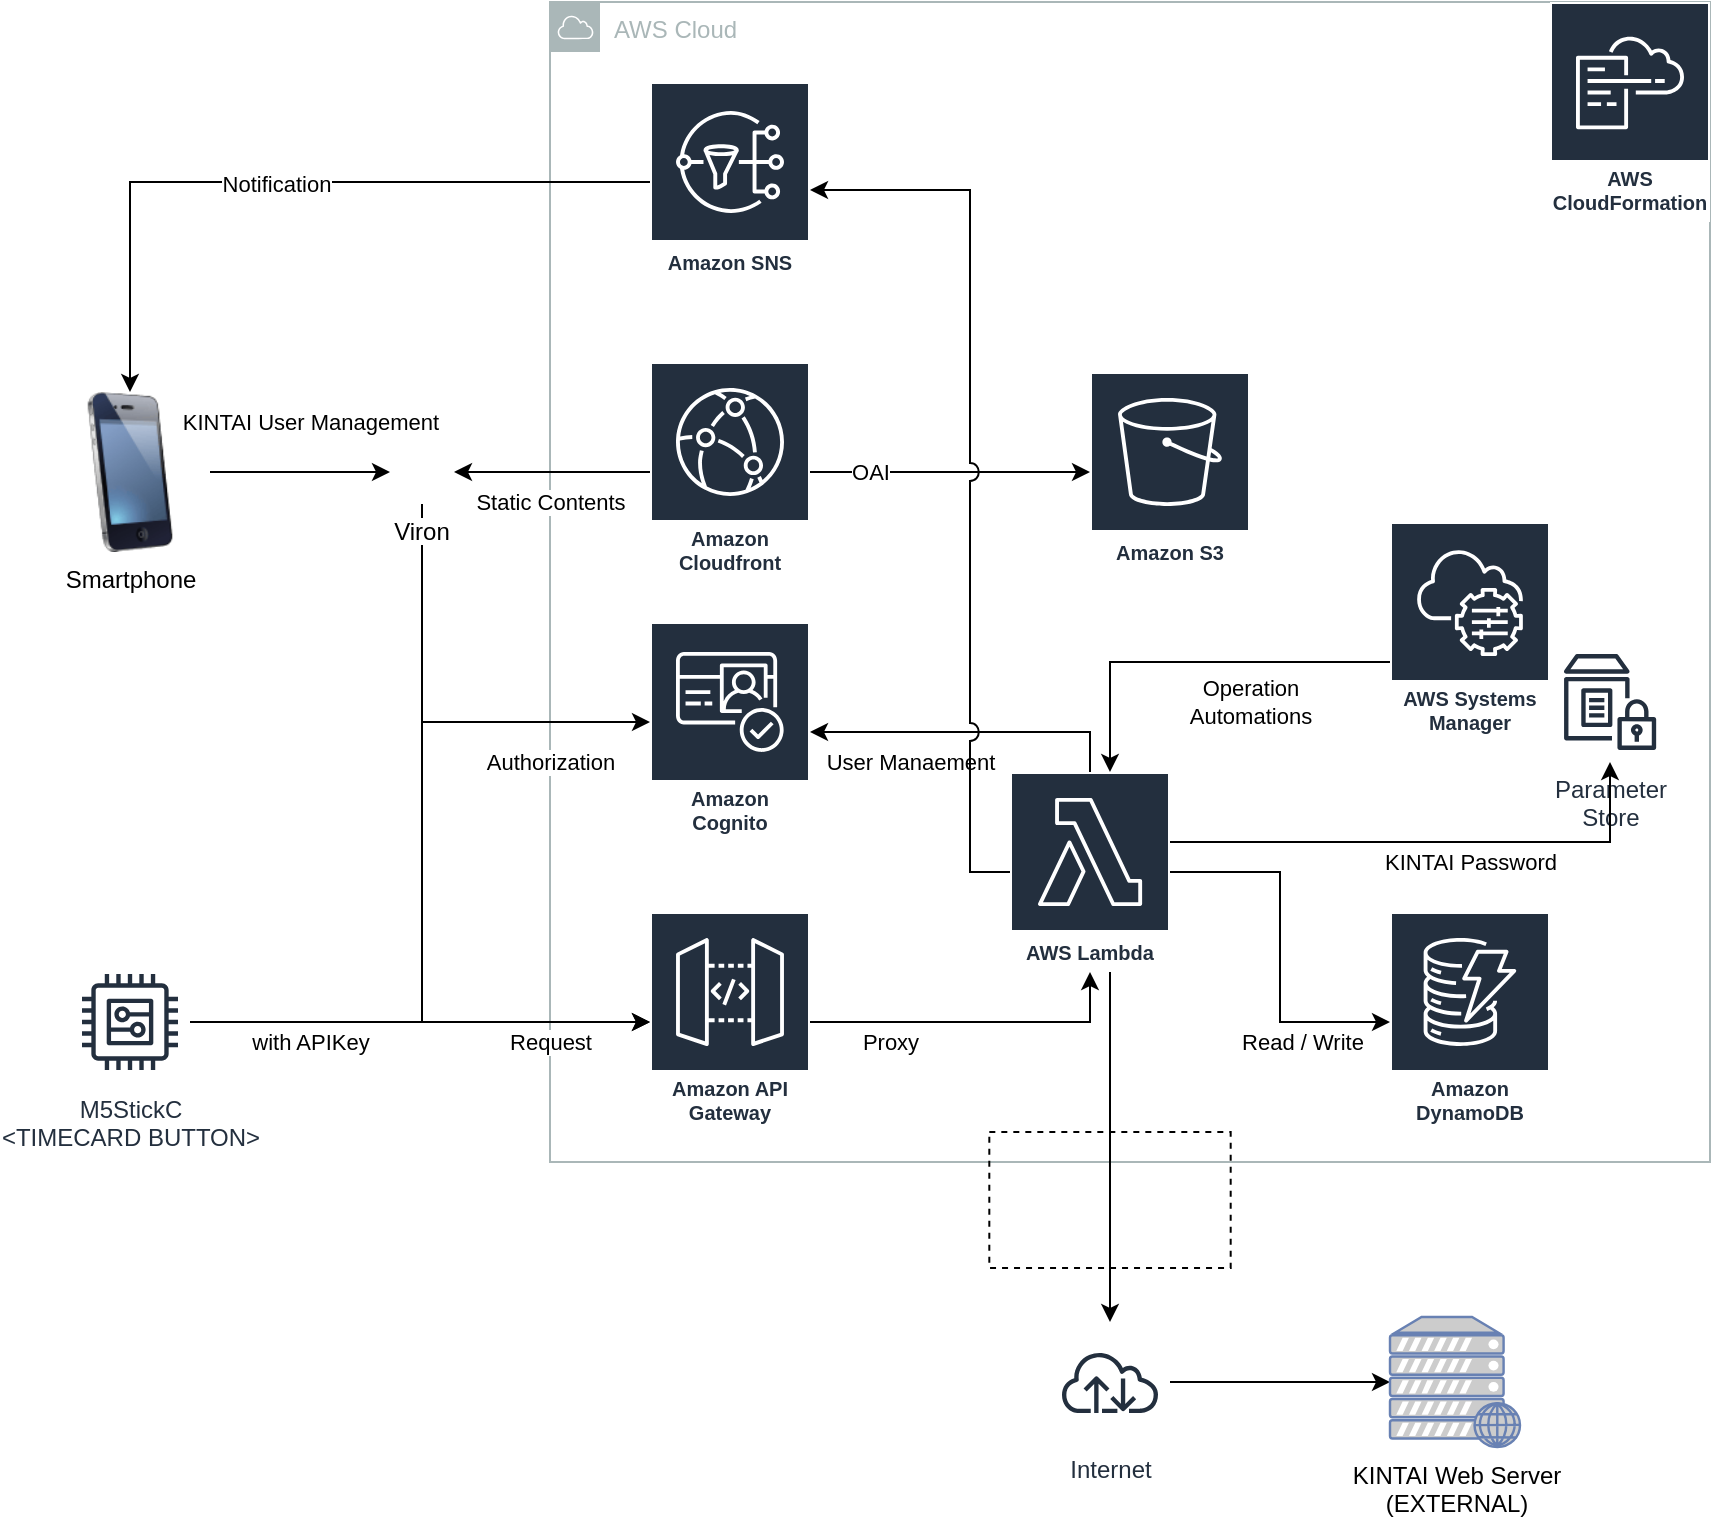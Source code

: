 <mxfile version="14.6.13" type="device"><diagram id="RIvcZhN1mKKTwYH26K17" name="Page-1"><mxGraphModel dx="1422" dy="1115" grid="1" gridSize="10" guides="1" tooltips="1" connect="1" arrows="1" fold="1" page="0" pageScale="1" pageWidth="1169" pageHeight="827" math="0" shadow="0"><root><mxCell id="oiXgMNQQbvHP4PMwhiDa-0"/><mxCell id="oiXgMNQQbvHP4PMwhiDa-1" parent="oiXgMNQQbvHP4PMwhiDa-0"/><mxCell id="oiXgMNQQbvHP4PMwhiDa-9" value="AWS Cloud" style="outlineConnect=0;gradientColor=none;html=1;whiteSpace=wrap;fontSize=12;fontStyle=0;shape=mxgraph.aws4.group;grIcon=mxgraph.aws4.group_aws_cloud;strokeColor=#AAB7B8;fillColor=none;verticalAlign=top;align=left;spacingLeft=30;fontColor=#AAB7B8;dashed=0;" vertex="1" parent="oiXgMNQQbvHP4PMwhiDa-1"><mxGeometry x="280" y="-140" width="580" height="580" as="geometry"/></mxCell><mxCell id="oiXgMNQQbvHP4PMwhiDa-34" style="edgeStyle=orthogonalEdgeStyle;rounded=0;orthogonalLoop=1;jettySize=auto;html=1;" edge="1" parent="oiXgMNQQbvHP4PMwhiDa-1" source="oiXgMNQQbvHP4PMwhiDa-2" target="oiXgMNQQbvHP4PMwhiDa-30"><mxGeometry relative="1" as="geometry"><Array as="points"><mxPoint x="560" y="190"/></Array></mxGeometry></mxCell><mxCell id="oiXgMNQQbvHP4PMwhiDa-43" value="Operation&lt;br&gt;Automations" style="edgeLabel;html=1;align=center;verticalAlign=middle;resizable=0;points=[];" vertex="1" connectable="0" parent="oiXgMNQQbvHP4PMwhiDa-34"><mxGeometry x="-0.046" y="-3" relative="1" as="geometry"><mxPoint x="23" y="23" as="offset"/></mxGeometry></mxCell><mxCell id="oiXgMNQQbvHP4PMwhiDa-2" value="AWS Systems Manager" style="outlineConnect=0;fontColor=#232F3E;gradientColor=none;strokeColor=#ffffff;fillColor=#232F3E;dashed=0;verticalLabelPosition=middle;verticalAlign=bottom;align=center;html=1;whiteSpace=wrap;fontSize=10;fontStyle=1;spacing=3;shape=mxgraph.aws4.productIcon;prIcon=mxgraph.aws4.systems_manager;" vertex="1" parent="oiXgMNQQbvHP4PMwhiDa-1"><mxGeometry x="700" y="120" width="80" height="110" as="geometry"/></mxCell><mxCell id="oiXgMNQQbvHP4PMwhiDa-3" value="Parameter&#10;Store" style="outlineConnect=0;fontColor=#232F3E;gradientColor=none;strokeColor=#232F3E;fillColor=#ffffff;dashed=0;verticalLabelPosition=bottom;verticalAlign=top;align=center;html=1;fontSize=12;fontStyle=0;aspect=fixed;shape=mxgraph.aws4.resourceIcon;resIcon=mxgraph.aws4.parameter_store;" vertex="1" parent="oiXgMNQQbvHP4PMwhiDa-1"><mxGeometry x="780" y="180" width="60" height="60" as="geometry"/></mxCell><mxCell id="oiXgMNQQbvHP4PMwhiDa-4" value="Amazon DynamoDB" style="outlineConnect=0;fontColor=#232F3E;gradientColor=none;strokeColor=#ffffff;fillColor=#232F3E;dashed=0;verticalLabelPosition=middle;verticalAlign=bottom;align=center;html=1;whiteSpace=wrap;fontSize=10;fontStyle=1;spacing=3;shape=mxgraph.aws4.productIcon;prIcon=mxgraph.aws4.dynamodb;" vertex="1" parent="oiXgMNQQbvHP4PMwhiDa-1"><mxGeometry x="700" y="315" width="80" height="110" as="geometry"/></mxCell><mxCell id="oiXgMNQQbvHP4PMwhiDa-31" style="edgeStyle=orthogonalEdgeStyle;rounded=0;orthogonalLoop=1;jettySize=auto;html=1;" edge="1" parent="oiXgMNQQbvHP4PMwhiDa-1" source="oiXgMNQQbvHP4PMwhiDa-5" target="oiXgMNQQbvHP4PMwhiDa-30"><mxGeometry relative="1" as="geometry"><Array as="points"><mxPoint x="550" y="370"/></Array></mxGeometry></mxCell><mxCell id="oiXgMNQQbvHP4PMwhiDa-38" value="Proxy" style="edgeLabel;html=1;align=center;verticalAlign=middle;resizable=0;points=[];" vertex="1" connectable="0" parent="oiXgMNQQbvHP4PMwhiDa-31"><mxGeometry x="-0.515" y="3" relative="1" as="geometry"><mxPoint y="13" as="offset"/></mxGeometry></mxCell><mxCell id="oiXgMNQQbvHP4PMwhiDa-5" value="Amazon API Gateway" style="outlineConnect=0;fontColor=#232F3E;gradientColor=none;strokeColor=#ffffff;fillColor=#232F3E;dashed=0;verticalLabelPosition=middle;verticalAlign=bottom;align=center;html=1;whiteSpace=wrap;fontSize=10;fontStyle=1;spacing=3;shape=mxgraph.aws4.productIcon;prIcon=mxgraph.aws4.api_gateway;" vertex="1" parent="oiXgMNQQbvHP4PMwhiDa-1"><mxGeometry x="330" y="315" width="80" height="110" as="geometry"/></mxCell><mxCell id="oiXgMNQQbvHP4PMwhiDa-6" value="Amazon S3" style="outlineConnect=0;fontColor=#232F3E;gradientColor=none;strokeColor=#ffffff;fillColor=#232F3E;dashed=0;verticalLabelPosition=middle;verticalAlign=bottom;align=center;html=1;whiteSpace=wrap;fontSize=10;fontStyle=1;spacing=3;shape=mxgraph.aws4.productIcon;prIcon=mxgraph.aws4.s3;" vertex="1" parent="oiXgMNQQbvHP4PMwhiDa-1"><mxGeometry x="550" y="45" width="80" height="100" as="geometry"/></mxCell><mxCell id="oiXgMNQQbvHP4PMwhiDa-15" value="OAI" style="edgeStyle=orthogonalEdgeStyle;rounded=0;orthogonalLoop=1;jettySize=auto;html=1;" edge="1" parent="oiXgMNQQbvHP4PMwhiDa-1" source="oiXgMNQQbvHP4PMwhiDa-7" target="oiXgMNQQbvHP4PMwhiDa-6"><mxGeometry x="-0.571" relative="1" as="geometry"><mxPoint as="offset"/></mxGeometry></mxCell><mxCell id="oiXgMNQQbvHP4PMwhiDa-18" value="Static Contents" style="edgeStyle=orthogonalEdgeStyle;rounded=0;orthogonalLoop=1;jettySize=auto;html=1;" edge="1" parent="oiXgMNQQbvHP4PMwhiDa-1" source="oiXgMNQQbvHP4PMwhiDa-7" target="oiXgMNQQbvHP4PMwhiDa-14"><mxGeometry x="0.02" y="15" relative="1" as="geometry"><mxPoint as="offset"/></mxGeometry></mxCell><mxCell id="oiXgMNQQbvHP4PMwhiDa-7" value="Amazon Cloudfront" style="outlineConnect=0;fontColor=#232F3E;gradientColor=none;strokeColor=#ffffff;fillColor=#232F3E;dashed=0;verticalLabelPosition=middle;verticalAlign=bottom;align=center;html=1;whiteSpace=wrap;fontSize=10;fontStyle=1;spacing=3;shape=mxgraph.aws4.productIcon;prIcon=mxgraph.aws4.cloudfront;" vertex="1" parent="oiXgMNQQbvHP4PMwhiDa-1"><mxGeometry x="330" y="40" width="80" height="110" as="geometry"/></mxCell><mxCell id="oiXgMNQQbvHP4PMwhiDa-25" style="edgeStyle=orthogonalEdgeStyle;rounded=0;orthogonalLoop=1;jettySize=auto;html=1;" edge="1" parent="oiXgMNQQbvHP4PMwhiDa-1" source="oiXgMNQQbvHP4PMwhiDa-8" target="oiXgMNQQbvHP4PMwhiDa-12"><mxGeometry relative="1" as="geometry"/></mxCell><mxCell id="oiXgMNQQbvHP4PMwhiDa-27" value="Notification" style="edgeLabel;html=1;align=center;verticalAlign=middle;resizable=0;points=[];" vertex="1" connectable="0" parent="oiXgMNQQbvHP4PMwhiDa-25"><mxGeometry x="0.025" y="1" relative="1" as="geometry"><mxPoint as="offset"/></mxGeometry></mxCell><mxCell id="oiXgMNQQbvHP4PMwhiDa-8" value="Amazon SNS" style="outlineConnect=0;fontColor=#232F3E;gradientColor=none;strokeColor=#ffffff;fillColor=#232F3E;dashed=0;verticalLabelPosition=middle;verticalAlign=bottom;align=center;html=1;whiteSpace=wrap;fontSize=10;fontStyle=1;spacing=3;shape=mxgraph.aws4.productIcon;prIcon=mxgraph.aws4.sns;" vertex="1" parent="oiXgMNQQbvHP4PMwhiDa-1"><mxGeometry x="330" y="-100" width="80" height="100" as="geometry"/></mxCell><mxCell id="oiXgMNQQbvHP4PMwhiDa-10" value="Amazon Cognito" style="outlineConnect=0;fontColor=#232F3E;gradientColor=none;strokeColor=#ffffff;fillColor=#232F3E;dashed=0;verticalLabelPosition=middle;verticalAlign=bottom;align=center;html=1;whiteSpace=wrap;fontSize=10;fontStyle=1;spacing=3;shape=mxgraph.aws4.productIcon;prIcon=mxgraph.aws4.cognito;" vertex="1" parent="oiXgMNQQbvHP4PMwhiDa-1"><mxGeometry x="330" y="170" width="80" height="110" as="geometry"/></mxCell><mxCell id="oiXgMNQQbvHP4PMwhiDa-11" value="AWS CloudFormation" style="outlineConnect=0;fontColor=#232F3E;gradientColor=none;strokeColor=#ffffff;fillColor=#232F3E;dashed=0;verticalLabelPosition=middle;verticalAlign=bottom;align=center;html=1;whiteSpace=wrap;fontSize=10;fontStyle=1;spacing=3;shape=mxgraph.aws4.productIcon;prIcon=mxgraph.aws4.cloudformation;" vertex="1" parent="oiXgMNQQbvHP4PMwhiDa-1"><mxGeometry x="780" y="-140" width="80" height="110" as="geometry"/></mxCell><mxCell id="oiXgMNQQbvHP4PMwhiDa-16" value="KINTAI User Management" style="edgeStyle=orthogonalEdgeStyle;rounded=0;orthogonalLoop=1;jettySize=auto;html=1;" edge="1" parent="oiXgMNQQbvHP4PMwhiDa-1" source="oiXgMNQQbvHP4PMwhiDa-12" target="oiXgMNQQbvHP4PMwhiDa-14"><mxGeometry x="0.111" y="25" relative="1" as="geometry"><mxPoint as="offset"/></mxGeometry></mxCell><mxCell id="oiXgMNQQbvHP4PMwhiDa-12" value="Smartphone" style="image;html=1;image=img/lib/clip_art/telecommunication/iPhone_128x128.png" vertex="1" parent="oiXgMNQQbvHP4PMwhiDa-1"><mxGeometry x="30" y="55" width="80" height="80" as="geometry"/></mxCell><mxCell id="oiXgMNQQbvHP4PMwhiDa-21" style="edgeStyle=orthogonalEdgeStyle;rounded=0;orthogonalLoop=1;jettySize=auto;html=1;" edge="1" parent="oiXgMNQQbvHP4PMwhiDa-1" source="oiXgMNQQbvHP4PMwhiDa-13" target="oiXgMNQQbvHP4PMwhiDa-5"><mxGeometry relative="1" as="geometry"/></mxCell><mxCell id="oiXgMNQQbvHP4PMwhiDa-51" value="with APIKey" style="edgeLabel;html=1;align=center;verticalAlign=middle;resizable=0;points=[];fontColor=#000000;" vertex="1" connectable="0" parent="oiXgMNQQbvHP4PMwhiDa-21"><mxGeometry x="-0.765" y="-3" relative="1" as="geometry"><mxPoint x="33" y="7" as="offset"/></mxGeometry></mxCell><mxCell id="oiXgMNQQbvHP4PMwhiDa-13" value="M5StickC&lt;br&gt;&amp;lt;TIMECARD BUTTON&amp;gt;" style="outlineConnect=0;fontColor=#232F3E;gradientColor=none;strokeColor=#232F3E;fillColor=#ffffff;dashed=0;verticalLabelPosition=bottom;verticalAlign=top;align=center;html=1;fontSize=12;fontStyle=0;aspect=fixed;shape=mxgraph.aws4.resourceIcon;resIcon=mxgraph.aws4.generic;" vertex="1" parent="oiXgMNQQbvHP4PMwhiDa-1"><mxGeometry x="40" y="340" width="60" height="60" as="geometry"/></mxCell><mxCell id="oiXgMNQQbvHP4PMwhiDa-22" value="Authorization" style="edgeStyle=orthogonalEdgeStyle;rounded=0;orthogonalLoop=1;jettySize=auto;html=1;" edge="1" parent="oiXgMNQQbvHP4PMwhiDa-1" source="oiXgMNQQbvHP4PMwhiDa-14" target="oiXgMNQQbvHP4PMwhiDa-10"><mxGeometry x="0.552" y="-20" relative="1" as="geometry"><Array as="points"><mxPoint x="216" y="220"/></Array><mxPoint as="offset"/></mxGeometry></mxCell><mxCell id="oiXgMNQQbvHP4PMwhiDa-23" style="edgeStyle=orthogonalEdgeStyle;rounded=0;orthogonalLoop=1;jettySize=auto;html=1;" edge="1" parent="oiXgMNQQbvHP4PMwhiDa-1" source="oiXgMNQQbvHP4PMwhiDa-14" target="oiXgMNQQbvHP4PMwhiDa-5"><mxGeometry relative="1" as="geometry"><Array as="points"><mxPoint x="216" y="370"/></Array></mxGeometry></mxCell><mxCell id="oiXgMNQQbvHP4PMwhiDa-24" value="Request" style="edgeLabel;html=1;align=center;verticalAlign=middle;resizable=0;points=[];" vertex="1" connectable="0" parent="oiXgMNQQbvHP4PMwhiDa-23"><mxGeometry x="0.614" y="-2" relative="1" as="geometry"><mxPoint x="22" y="8" as="offset"/></mxGeometry></mxCell><mxCell id="oiXgMNQQbvHP4PMwhiDa-14" value="Viron" style="shape=image;verticalLabelPosition=bottom;labelBackgroundColor=#ffffff;verticalAlign=top;aspect=fixed;imageAspect=0;image=https://d1g7hleqztotte.cloudfront.net/img/favicon-32x32.png;" vertex="1" parent="oiXgMNQQbvHP4PMwhiDa-1"><mxGeometry x="200" y="79" width="32" height="32" as="geometry"/></mxCell><mxCell id="oiXgMNQQbvHP4PMwhiDa-32" style="edgeStyle=orthogonalEdgeStyle;rounded=0;orthogonalLoop=1;jettySize=auto;html=1;" edge="1" parent="oiXgMNQQbvHP4PMwhiDa-1" source="oiXgMNQQbvHP4PMwhiDa-30" target="oiXgMNQQbvHP4PMwhiDa-10"><mxGeometry relative="1" as="geometry"><Array as="points"><mxPoint x="550" y="225"/></Array></mxGeometry></mxCell><mxCell id="oiXgMNQQbvHP4PMwhiDa-37" value="User Manaement" style="edgeLabel;html=1;align=center;verticalAlign=middle;resizable=0;points=[];" vertex="1" connectable="0" parent="oiXgMNQQbvHP4PMwhiDa-32"><mxGeometry x="0.55" y="2" relative="1" as="geometry"><mxPoint x="14" y="13" as="offset"/></mxGeometry></mxCell><mxCell id="oiXgMNQQbvHP4PMwhiDa-35" style="edgeStyle=orthogonalEdgeStyle;rounded=0;orthogonalLoop=1;jettySize=auto;html=1;" edge="1" parent="oiXgMNQQbvHP4PMwhiDa-1" source="oiXgMNQQbvHP4PMwhiDa-30" target="oiXgMNQQbvHP4PMwhiDa-3"><mxGeometry relative="1" as="geometry"><Array as="points"><mxPoint x="810" y="280"/></Array></mxGeometry></mxCell><mxCell id="oiXgMNQQbvHP4PMwhiDa-42" value="KINTAI Password" style="edgeLabel;html=1;align=center;verticalAlign=middle;resizable=0;points=[];" vertex="1" connectable="0" parent="oiXgMNQQbvHP4PMwhiDa-35"><mxGeometry x="-0.038" y="1" relative="1" as="geometry"><mxPoint x="25" y="11" as="offset"/></mxGeometry></mxCell><mxCell id="oiXgMNQQbvHP4PMwhiDa-36" style="edgeStyle=orthogonalEdgeStyle;rounded=0;orthogonalLoop=1;jettySize=auto;html=1;jumpStyle=arc;jumpSize=9;" edge="1" parent="oiXgMNQQbvHP4PMwhiDa-1" source="oiXgMNQQbvHP4PMwhiDa-30" target="oiXgMNQQbvHP4PMwhiDa-8"><mxGeometry relative="1" as="geometry"><Array as="points"><mxPoint x="490" y="295"/><mxPoint x="490" y="-46"/></Array></mxGeometry></mxCell><mxCell id="oiXgMNQQbvHP4PMwhiDa-39" style="edgeStyle=orthogonalEdgeStyle;rounded=0;jumpStyle=arc;jumpSize=9;orthogonalLoop=1;jettySize=auto;html=1;" edge="1" parent="oiXgMNQQbvHP4PMwhiDa-1" source="oiXgMNQQbvHP4PMwhiDa-30" target="oiXgMNQQbvHP4PMwhiDa-4"><mxGeometry relative="1" as="geometry"/></mxCell><mxCell id="oiXgMNQQbvHP4PMwhiDa-41" value="Read / Write" style="edgeLabel;html=1;align=center;verticalAlign=middle;resizable=0;points=[];" vertex="1" connectable="0" parent="oiXgMNQQbvHP4PMwhiDa-39"><mxGeometry x="0.524" y="-3" relative="1" as="geometry"><mxPoint y="7" as="offset"/></mxGeometry></mxCell><mxCell id="oiXgMNQQbvHP4PMwhiDa-47" style="edgeStyle=orthogonalEdgeStyle;rounded=0;jumpStyle=arc;jumpSize=9;orthogonalLoop=1;jettySize=auto;html=1;" edge="1" parent="oiXgMNQQbvHP4PMwhiDa-1" source="oiXgMNQQbvHP4PMwhiDa-30" target="oiXgMNQQbvHP4PMwhiDa-46"><mxGeometry relative="1" as="geometry"><Array as="points"><mxPoint x="560" y="450"/><mxPoint x="560" y="450"/></Array></mxGeometry></mxCell><mxCell id="oiXgMNQQbvHP4PMwhiDa-30" value="AWS Lambda" style="outlineConnect=0;fontColor=#232F3E;gradientColor=none;strokeColor=#ffffff;fillColor=#232F3E;dashed=0;verticalLabelPosition=middle;verticalAlign=bottom;align=center;html=1;whiteSpace=wrap;fontSize=10;fontStyle=1;spacing=3;shape=mxgraph.aws4.productIcon;prIcon=mxgraph.aws4.lambda;" vertex="1" parent="oiXgMNQQbvHP4PMwhiDa-1"><mxGeometry x="510" y="245" width="80" height="100" as="geometry"/></mxCell><mxCell id="oiXgMNQQbvHP4PMwhiDa-49" style="edgeStyle=orthogonalEdgeStyle;rounded=0;jumpStyle=arc;jumpSize=9;orthogonalLoop=1;jettySize=auto;html=1;fontColor=#000000;" edge="1" parent="oiXgMNQQbvHP4PMwhiDa-1" source="oiXgMNQQbvHP4PMwhiDa-46" target="oiXgMNQQbvHP4PMwhiDa-48"><mxGeometry relative="1" as="geometry"/></mxCell><mxCell id="oiXgMNQQbvHP4PMwhiDa-46" value="Internet" style="outlineConnect=0;fontColor=#232F3E;gradientColor=none;strokeColor=#232F3E;fillColor=#ffffff;dashed=0;verticalLabelPosition=bottom;verticalAlign=top;align=center;html=1;fontSize=12;fontStyle=0;aspect=fixed;shape=mxgraph.aws4.resourceIcon;resIcon=mxgraph.aws4.internet;" vertex="1" parent="oiXgMNQQbvHP4PMwhiDa-1"><mxGeometry x="530" y="520" width="60" height="60" as="geometry"/></mxCell><mxCell id="oiXgMNQQbvHP4PMwhiDa-48" value="KINTAI Web Server&lt;br&gt;(EXTERNAL)" style="verticalAlign=top;verticalLabelPosition=bottom;labelPosition=center;align=center;html=1;outlineConnect=0;fillColor=#CCCCCC;strokeColor=#6881B3;gradientColor=none;gradientDirection=north;strokeWidth=2;shape=mxgraph.networks.web_server;" vertex="1" parent="oiXgMNQQbvHP4PMwhiDa-1"><mxGeometry x="700" y="517.5" width="65" height="65" as="geometry"/></mxCell><mxCell id="oiXgMNQQbvHP4PMwhiDa-50" value="" style="shape=image;verticalLabelPosition=bottom;labelBackgroundColor=#ffffff;verticalAlign=top;aspect=fixed;imageAspect=0;image=https://3fxtqy18kygf3on3bu39kh93-wpengine.netdna-ssl.com/wp-content/uploads/2021/03/Playwright-Logo-700x394.png;labelBorderColor=none;imageBorder=#000000;dashed=1;" vertex="1" parent="oiXgMNQQbvHP4PMwhiDa-1"><mxGeometry x="499.66" y="425" width="120.68" height="68" as="geometry"/></mxCell><mxCell id="oiXgMNQQbvHP4PMwhiDa-52" value="" style="shape=image;html=1;verticalAlign=top;verticalLabelPosition=bottom;labelBackgroundColor=#ffffff;imageAspect=0;aspect=fixed;image=https://cdn2.iconfinder.com/data/icons/metro-uinvert-dock/128/Google_Chromium.png;dashed=1;fontColor=#000000;" vertex="1" parent="oiXgMNQQbvHP4PMwhiDa-1"><mxGeometry x="536" y="392" width="48" height="48" as="geometry"/></mxCell></root></mxGraphModel></diagram></mxfile>